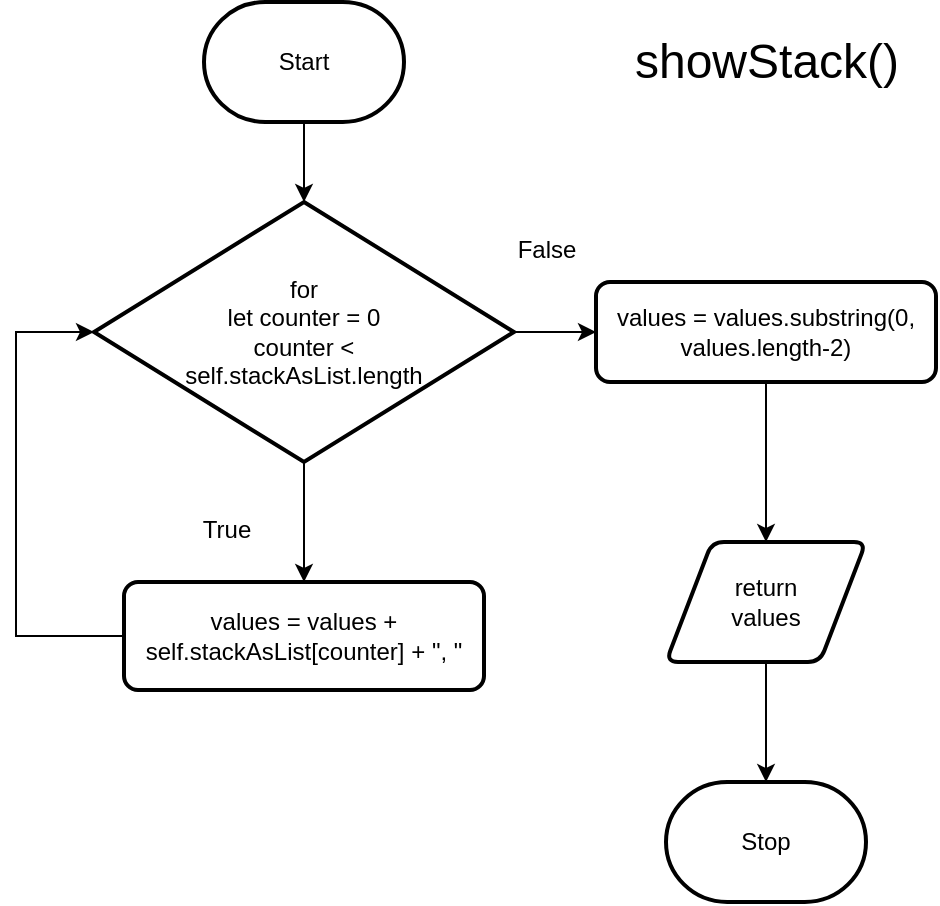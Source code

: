 <mxfile>
    <diagram id="bJFbSJdAroJlulgYuRWI" name="Page-1">
        <mxGraphModel dx="1086" dy="706" grid="1" gridSize="10" guides="1" tooltips="1" connect="1" arrows="1" fold="1" page="1" pageScale="1" pageWidth="827" pageHeight="1169" math="0" shadow="0">
            <root>
                <mxCell id="0"/>
                <mxCell id="1" parent="0"/>
                <mxCell id="9" style="edgeStyle=none;html=1;entryX=0.5;entryY=0;entryDx=0;entryDy=0;entryPerimeter=0;fontSize=24;" edge="1" parent="1" source="2" target="4">
                    <mxGeometry relative="1" as="geometry"/>
                </mxCell>
                <mxCell id="2" value="Start" style="strokeWidth=2;html=1;shape=mxgraph.flowchart.terminator;whiteSpace=wrap;" vertex="1" parent="1">
                    <mxGeometry x="364" y="340" width="100" height="60" as="geometry"/>
                </mxCell>
                <mxCell id="3" value="Stop" style="strokeWidth=2;html=1;shape=mxgraph.flowchart.terminator;whiteSpace=wrap;" vertex="1" parent="1">
                    <mxGeometry x="595" y="730" width="100" height="60" as="geometry"/>
                </mxCell>
                <mxCell id="10" style="edgeStyle=none;html=1;entryX=0.5;entryY=0;entryDx=0;entryDy=0;fontSize=24;" edge="1" parent="1" source="4" target="5">
                    <mxGeometry relative="1" as="geometry"/>
                </mxCell>
                <mxCell id="12" style="edgeStyle=orthogonalEdgeStyle;rounded=0;html=1;entryX=0;entryY=0.5;entryDx=0;entryDy=0;fontSize=24;" edge="1" parent="1" source="4" target="6">
                    <mxGeometry relative="1" as="geometry"/>
                </mxCell>
                <mxCell id="4" value="for&lt;br&gt;let counter = 0&lt;br&gt;counter &amp;lt; &lt;br&gt;self.stackAsList.length" style="strokeWidth=2;html=1;shape=mxgraph.flowchart.decision;whiteSpace=wrap;" vertex="1" parent="1">
                    <mxGeometry x="309" y="440" width="210" height="130" as="geometry"/>
                </mxCell>
                <mxCell id="11" style="edgeStyle=orthogonalEdgeStyle;html=1;entryX=0;entryY=0.5;entryDx=0;entryDy=0;entryPerimeter=0;fontSize=24;rounded=0;" edge="1" parent="1" source="5" target="4">
                    <mxGeometry relative="1" as="geometry">
                        <Array as="points">
                            <mxPoint x="270" y="657"/>
                            <mxPoint x="270" y="505"/>
                        </Array>
                    </mxGeometry>
                </mxCell>
                <mxCell id="5" value="&lt;div&gt;values = values + self.stackAsList[counter] + &quot;, &quot;&lt;/div&gt;" style="rounded=1;whiteSpace=wrap;html=1;absoluteArcSize=1;arcSize=14;strokeWidth=2;" vertex="1" parent="1">
                    <mxGeometry x="324" y="630" width="180" height="54" as="geometry"/>
                </mxCell>
                <mxCell id="13" style="edgeStyle=orthogonalEdgeStyle;rounded=0;html=1;fontSize=24;" edge="1" parent="1" source="6" target="7">
                    <mxGeometry relative="1" as="geometry"/>
                </mxCell>
                <mxCell id="6" value="&lt;div&gt;values = values.substring(0, values.length-2)&lt;/div&gt;" style="rounded=1;whiteSpace=wrap;html=1;absoluteArcSize=1;arcSize=14;strokeWidth=2;" vertex="1" parent="1">
                    <mxGeometry x="560" y="480" width="170" height="50" as="geometry"/>
                </mxCell>
                <mxCell id="14" style="edgeStyle=orthogonalEdgeStyle;rounded=0;html=1;entryX=0.5;entryY=0;entryDx=0;entryDy=0;entryPerimeter=0;fontSize=24;" edge="1" parent="1" source="7" target="3">
                    <mxGeometry relative="1" as="geometry"/>
                </mxCell>
                <mxCell id="7" value="return&lt;br&gt;values" style="shape=parallelogram;html=1;strokeWidth=2;perimeter=parallelogramPerimeter;whiteSpace=wrap;rounded=1;arcSize=12;size=0.23;" vertex="1" parent="1">
                    <mxGeometry x="595" y="610" width="100" height="60" as="geometry"/>
                </mxCell>
                <mxCell id="8" value="&lt;font style=&quot;font-size: 24px;&quot;&gt;showStack()&lt;/font&gt;" style="text;html=1;align=center;verticalAlign=middle;resizable=0;points=[];autosize=1;strokeColor=none;fillColor=none;" vertex="1" parent="1">
                    <mxGeometry x="570" y="350" width="150" height="40" as="geometry"/>
                </mxCell>
                <mxCell id="15" value="&lt;font style=&quot;font-size: 12px;&quot;&gt;True&lt;/font&gt;" style="text;html=1;align=center;verticalAlign=middle;resizable=0;points=[];autosize=1;strokeColor=none;fillColor=none;fontSize=24;" vertex="1" parent="1">
                    <mxGeometry x="350" y="580" width="50" height="40" as="geometry"/>
                </mxCell>
                <mxCell id="16" value="&lt;font style=&quot;font-size: 12px;&quot;&gt;False&lt;/font&gt;" style="text;html=1;align=center;verticalAlign=middle;resizable=0;points=[];autosize=1;strokeColor=none;fillColor=none;fontSize=24;" vertex="1" parent="1">
                    <mxGeometry x="510" y="440" width="50" height="40" as="geometry"/>
                </mxCell>
            </root>
        </mxGraphModel>
    </diagram>
</mxfile>